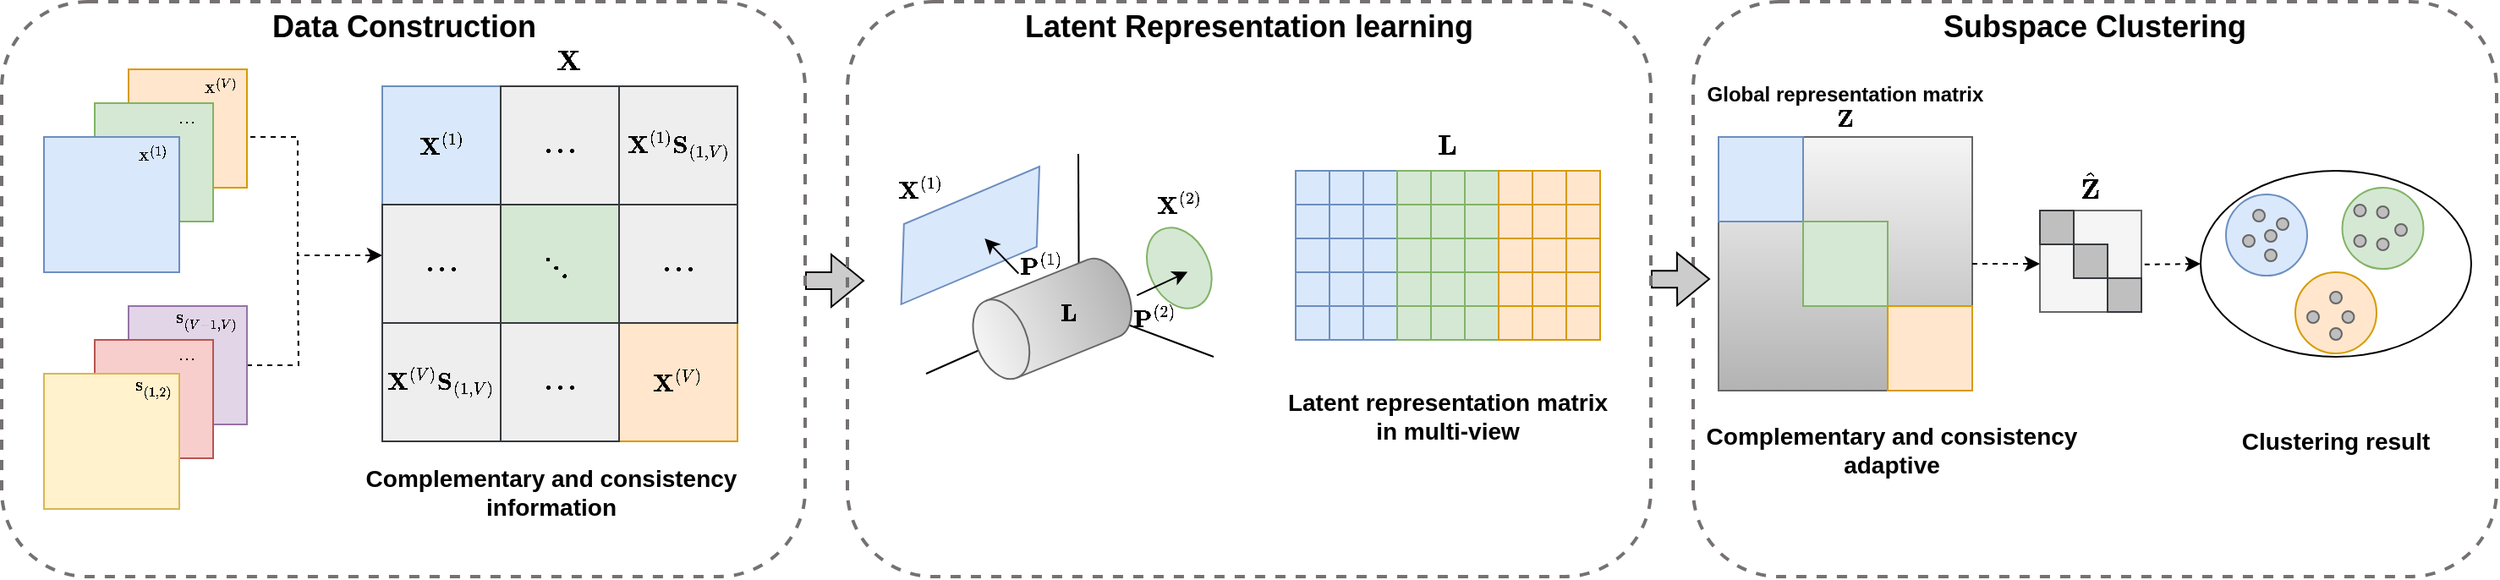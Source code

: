 <mxfile version="21.6.3" type="github">
  <diagram name="Page-1" id="2YBvvXClWsGukQMizWep">
    <mxGraphModel dx="1639" dy="985" grid="1" gridSize="10" guides="1" tooltips="1" connect="1" arrows="1" fold="1" page="1" pageScale="1" pageWidth="1654" pageHeight="1169" math="1" shadow="0">
      <root>
        <mxCell id="0" />
        <mxCell id="1" parent="0" />
        <mxCell id="ysqjjSb5tepzdiBI0oHy-163" value="" style="rounded=1;whiteSpace=wrap;html=1;fillColor=none;dashed=1;strokeColor=#767171;strokeWidth=2;" vertex="1" parent="1">
          <mxGeometry x="1015" y="50" width="475" height="340" as="geometry" />
        </mxCell>
        <mxCell id="ysqjjSb5tepzdiBI0oHy-188" value="" style="shape=flexArrow;endArrow=classic;html=1;rounded=0;fillColor=#CCCCCC;" edge="1" parent="1">
          <mxGeometry width="50" height="50" relative="1" as="geometry">
            <mxPoint x="990" y="214.17" as="sourcePoint" />
            <mxPoint x="1025" y="214" as="targetPoint" />
          </mxGeometry>
        </mxCell>
        <mxCell id="ysqjjSb5tepzdiBI0oHy-187" value="" style="shape=flexArrow;endArrow=classic;html=1;rounded=0;fillColor=#CCCCCC;fillStyle=auto;" edge="1" parent="1">
          <mxGeometry width="50" height="50" relative="1" as="geometry">
            <mxPoint x="490" y="215.0" as="sourcePoint" />
            <mxPoint x="525" y="215.0" as="targetPoint" />
          </mxGeometry>
        </mxCell>
        <mxCell id="ysqjjSb5tepzdiBI0oHy-164" value="" style="whiteSpace=wrap;html=1;aspect=fixed;fillColor=#f5f5f5;gradientColor=#b3b3b3;strokeColor=#666666;" vertex="1" parent="1">
          <mxGeometry x="1030" y="130" width="150" height="150" as="geometry" />
        </mxCell>
        <mxCell id="ysqjjSb5tepzdiBI0oHy-145" value="" style="rounded=1;whiteSpace=wrap;html=1;fillColor=none;dashed=1;strokeColor=#767171;strokeWidth=2;" vertex="1" parent="1">
          <mxGeometry x="515" y="50" width="475" height="340" as="geometry" />
        </mxCell>
        <mxCell id="ysqjjSb5tepzdiBI0oHy-98" value="" style="rounded=0;whiteSpace=wrap;html=1;" vertex="1" parent="1">
          <mxGeometry x="780" y="150" width="180" height="100" as="geometry" />
        </mxCell>
        <mxCell id="ysqjjSb5tepzdiBI0oHy-70" value="" style="rounded=1;whiteSpace=wrap;html=1;fillColor=none;dashed=1;strokeColor=#767171;strokeWidth=2;" vertex="1" parent="1">
          <mxGeometry x="15" y="50" width="475" height="340" as="geometry" />
        </mxCell>
        <mxCell id="ysqjjSb5tepzdiBI0oHy-49" value="" style="rounded=0;whiteSpace=wrap;html=1;" vertex="1" parent="1">
          <mxGeometry x="240" y="100" width="210" height="210" as="geometry" />
        </mxCell>
        <mxCell id="ysqjjSb5tepzdiBI0oHy-73" value="" style="edgeStyle=orthogonalEdgeStyle;rounded=0;orthogonalLoop=1;jettySize=auto;html=1;dashed=1;" edge="1" parent="1">
          <mxGeometry relative="1" as="geometry">
            <mxPoint x="150" y="130.0" as="sourcePoint" />
            <mxPoint x="240" y="200" as="targetPoint" />
            <Array as="points">
              <mxPoint x="190" y="130" />
              <mxPoint x="190" y="200" />
            </Array>
          </mxGeometry>
        </mxCell>
        <mxCell id="ysqjjSb5tepzdiBI0oHy-38" value="" style="rounded=0;whiteSpace=wrap;html=1;fillColor=#ffe6cc;strokeColor=#d79b00;" vertex="1" parent="1">
          <mxGeometry x="90" y="90" width="70" height="70" as="geometry" />
        </mxCell>
        <mxCell id="ysqjjSb5tepzdiBI0oHy-37" value="" style="rounded=0;whiteSpace=wrap;html=1;fillColor=#d5e8d4;strokeColor=#82b366;" vertex="1" parent="1">
          <mxGeometry x="70" y="110" width="70" height="70" as="geometry" />
        </mxCell>
        <mxCell id="ysqjjSb5tepzdiBI0oHy-35" value="" style="rounded=0;whiteSpace=wrap;html=1;fontSize=11;verticalAlign=top;align=right;fillColor=#dae8fc;strokeColor=#6c8ebf;" vertex="1" parent="1">
          <mxGeometry x="40" y="130" width="80" height="80" as="geometry" />
        </mxCell>
        <mxCell id="ysqjjSb5tepzdiBI0oHy-39" value="&lt;font style=&quot;font-size: 6px;&quot;&gt;$$\mathbf{X}^{(V)}$$&lt;/font&gt;" style="text;html=1;strokeColor=none;fillColor=none;align=center;verticalAlign=middle;whiteSpace=wrap;rounded=0;fontSize=9;" vertex="1" parent="1">
          <mxGeometry x="135" y="90" width="20" height="20" as="geometry" />
        </mxCell>
        <mxCell id="ysqjjSb5tepzdiBI0oHy-40" value="&lt;font style=&quot;font-size: 6px;&quot;&gt;$$\mathbf{...}$$&lt;/font&gt;" style="text;html=1;strokeColor=none;fillColor=none;align=center;verticalAlign=middle;whiteSpace=wrap;rounded=0;fontSize=9;" vertex="1" parent="1">
          <mxGeometry x="115" y="110" width="20" height="20" as="geometry" />
        </mxCell>
        <mxCell id="ysqjjSb5tepzdiBI0oHy-41" value="&lt;font style=&quot;font-size: 6px;&quot;&gt;$$\mathbf{X}^{(1)}$$&lt;/font&gt;" style="text;html=1;strokeColor=none;fillColor=none;align=center;verticalAlign=middle;whiteSpace=wrap;rounded=0;fontSize=9;" vertex="1" parent="1">
          <mxGeometry x="95" y="130" width="20" height="20" as="geometry" />
        </mxCell>
        <mxCell id="ysqjjSb5tepzdiBI0oHy-75" style="edgeStyle=orthogonalEdgeStyle;rounded=0;orthogonalLoop=1;jettySize=auto;html=1;dashed=1;endArrow=none;endFill=0;" edge="1" parent="1" source="ysqjjSb5tepzdiBI0oHy-43">
          <mxGeometry relative="1" as="geometry">
            <mxPoint x="190" y="200.0" as="targetPoint" />
          </mxGeometry>
        </mxCell>
        <mxCell id="ysqjjSb5tepzdiBI0oHy-43" value="" style="rounded=0;whiteSpace=wrap;html=1;fillColor=#e1d5e7;strokeColor=#9673a6;" vertex="1" parent="1">
          <mxGeometry x="90" y="230" width="70" height="70" as="geometry" />
        </mxCell>
        <mxCell id="ysqjjSb5tepzdiBI0oHy-44" value="" style="rounded=0;whiteSpace=wrap;html=1;fillColor=#f8cecc;strokeColor=#b85450;" vertex="1" parent="1">
          <mxGeometry x="70" y="250" width="70" height="70" as="geometry" />
        </mxCell>
        <mxCell id="ysqjjSb5tepzdiBI0oHy-45" value="" style="rounded=0;whiteSpace=wrap;html=1;fontSize=11;verticalAlign=top;align=right;fillColor=#fff2cc;strokeColor=#d6b656;" vertex="1" parent="1">
          <mxGeometry x="40" y="270" width="80" height="80" as="geometry" />
        </mxCell>
        <mxCell id="ysqjjSb5tepzdiBI0oHy-46" value="&lt;font style=&quot;font-size: 6px;&quot;&gt;$$\mathbf{S}_{(V-1,V)}$$&lt;/font&gt;" style="text;html=1;strokeColor=none;fillColor=none;align=center;verticalAlign=middle;whiteSpace=wrap;rounded=0;fontSize=9;" vertex="1" parent="1">
          <mxGeometry x="126" y="230" width="20" height="20" as="geometry" />
        </mxCell>
        <mxCell id="ysqjjSb5tepzdiBI0oHy-47" value="&lt;font style=&quot;font-size: 6px;&quot;&gt;$$\mathbf{...}$$&lt;/font&gt;" style="text;html=1;strokeColor=none;fillColor=none;align=center;verticalAlign=middle;whiteSpace=wrap;rounded=0;fontSize=9;" vertex="1" parent="1">
          <mxGeometry x="115" y="250" width="20" height="20" as="geometry" />
        </mxCell>
        <mxCell id="ysqjjSb5tepzdiBI0oHy-48" value="&lt;font style=&quot;font-size: 6px;&quot;&gt;$$\mathbf{S}_{(1,2)}$$&lt;/font&gt;" style="text;html=1;strokeColor=none;fillColor=none;align=center;verticalAlign=middle;whiteSpace=wrap;rounded=0;fontSize=9;" vertex="1" parent="1">
          <mxGeometry x="95" y="270" width="20" height="20" as="geometry" />
        </mxCell>
        <mxCell id="ysqjjSb5tepzdiBI0oHy-50" value="$$\mathbf{X}^{(1)}$$" style="rounded=0;whiteSpace=wrap;html=1;fillColor=#dae8fc;strokeColor=#6c8ebf;" vertex="1" parent="1">
          <mxGeometry x="240" y="100" width="70" height="70" as="geometry" />
        </mxCell>
        <mxCell id="ysqjjSb5tepzdiBI0oHy-51" value="" style="rounded=0;whiteSpace=wrap;html=1;fillColor=#d5e8d4;strokeColor=#82b366;" vertex="1" parent="1">
          <mxGeometry x="310" y="170" width="70" height="70" as="geometry" />
        </mxCell>
        <mxCell id="ysqjjSb5tepzdiBI0oHy-52" value="$$\mathbf{X}^{(V)}$$" style="rounded=0;whiteSpace=wrap;html=1;fillColor=#ffe6cc;strokeColor=#d79b00;" vertex="1" parent="1">
          <mxGeometry x="380" y="240" width="70" height="70" as="geometry" />
        </mxCell>
        <mxCell id="ysqjjSb5tepzdiBI0oHy-54" value="$$\mathbf{...}$$" style="rounded=0;whiteSpace=wrap;html=1;fillColor=#eeeeee;strokeColor=#36393d;" vertex="1" parent="1">
          <mxGeometry x="240" y="170" width="70" height="70" as="geometry" />
        </mxCell>
        <mxCell id="ysqjjSb5tepzdiBI0oHy-55" value="$$\mathbf{X}^{(V)}\mathbf{S}_{(1,V)}$$" style="rounded=0;whiteSpace=wrap;html=1;fillColor=#eeeeee;strokeColor=#36393d;" vertex="1" parent="1">
          <mxGeometry x="240" y="240" width="70" height="70" as="geometry" />
        </mxCell>
        <mxCell id="ysqjjSb5tepzdiBI0oHy-56" value="$$\mathbf{...}$$" style="rounded=0;whiteSpace=wrap;html=1;fillColor=#eeeeee;strokeColor=#36393d;" vertex="1" parent="1">
          <mxGeometry x="380" y="170" width="70" height="70" as="geometry" />
        </mxCell>
        <mxCell id="ysqjjSb5tepzdiBI0oHy-57" value="$$\mathbf{...}$$" style="rounded=0;whiteSpace=wrap;html=1;fillColor=#eeeeee;strokeColor=#36393d;" vertex="1" parent="1">
          <mxGeometry x="310" y="100" width="70" height="70" as="geometry" />
        </mxCell>
        <mxCell id="ysqjjSb5tepzdiBI0oHy-58" value="$$\mathbf{X}^{(1)}\mathbf{S}_{(1,V)}$$" style="rounded=0;whiteSpace=wrap;html=1;align=center;fillColor=#eeeeee;strokeColor=#36393d;" vertex="1" parent="1">
          <mxGeometry x="380" y="100" width="70" height="70" as="geometry" />
        </mxCell>
        <mxCell id="ysqjjSb5tepzdiBI0oHy-67" value="&lt;font style=&quot;font-size: 12px;&quot;&gt;$$\mathbf{...}$$&lt;/font&gt;" style="text;html=1;strokeColor=none;fillColor=none;align=center;verticalAlign=middle;whiteSpace=wrap;rounded=0;rotation=45;" vertex="1" parent="1">
          <mxGeometry x="315" y="190" width="60" height="30" as="geometry" />
        </mxCell>
        <mxCell id="ysqjjSb5tepzdiBI0oHy-69" value="$$\mathbf{...}$$" style="rounded=0;whiteSpace=wrap;html=1;fillColor=#eeeeee;strokeColor=#36393d;" vertex="1" parent="1">
          <mxGeometry x="310" y="240" width="70" height="70" as="geometry" />
        </mxCell>
        <mxCell id="ysqjjSb5tepzdiBI0oHy-71" value="&lt;b&gt;&lt;font style=&quot;font-size: 18px;&quot;&gt;Data Construction&lt;/font&gt;&lt;/b&gt;" style="text;html=1;strokeColor=none;fillColor=none;align=center;verticalAlign=middle;whiteSpace=wrap;rounded=0;" vertex="1" parent="1">
          <mxGeometry x="147.5" y="50" width="210" height="30" as="geometry" />
        </mxCell>
        <mxCell id="ysqjjSb5tepzdiBI0oHy-99" value="" style="whiteSpace=wrap;html=1;aspect=fixed;fillColor=#dae8fc;strokeColor=#6c8ebf;" vertex="1" parent="1">
          <mxGeometry x="780" y="150" width="20" height="20" as="geometry" />
        </mxCell>
        <mxCell id="ysqjjSb5tepzdiBI0oHy-100" value="" style="whiteSpace=wrap;html=1;aspect=fixed;fillColor=#dae8fc;strokeColor=#6c8ebf;" vertex="1" parent="1">
          <mxGeometry x="780" y="170" width="20" height="20" as="geometry" />
        </mxCell>
        <mxCell id="ysqjjSb5tepzdiBI0oHy-101" value="" style="whiteSpace=wrap;html=1;aspect=fixed;fillColor=#dae8fc;strokeColor=#6c8ebf;" vertex="1" parent="1">
          <mxGeometry x="780" y="190" width="20" height="20" as="geometry" />
        </mxCell>
        <mxCell id="ysqjjSb5tepzdiBI0oHy-102" value="" style="whiteSpace=wrap;html=1;aspect=fixed;fillColor=#dae8fc;strokeColor=#6c8ebf;" vertex="1" parent="1">
          <mxGeometry x="780" y="210" width="20" height="20" as="geometry" />
        </mxCell>
        <mxCell id="ysqjjSb5tepzdiBI0oHy-103" value="" style="whiteSpace=wrap;html=1;aspect=fixed;fillColor=#dae8fc;strokeColor=#6c8ebf;" vertex="1" parent="1">
          <mxGeometry x="780" y="230" width="20" height="20" as="geometry" />
        </mxCell>
        <mxCell id="ysqjjSb5tepzdiBI0oHy-104" value="" style="whiteSpace=wrap;html=1;aspect=fixed;fillColor=#dae8fc;strokeColor=#6c8ebf;" vertex="1" parent="1">
          <mxGeometry x="800" y="150" width="20" height="20" as="geometry" />
        </mxCell>
        <mxCell id="ysqjjSb5tepzdiBI0oHy-105" value="" style="whiteSpace=wrap;html=1;aspect=fixed;fillColor=#dae8fc;strokeColor=#6c8ebf;" vertex="1" parent="1">
          <mxGeometry x="800" y="170" width="20" height="20" as="geometry" />
        </mxCell>
        <mxCell id="ysqjjSb5tepzdiBI0oHy-106" value="" style="whiteSpace=wrap;html=1;aspect=fixed;fillColor=#dae8fc;strokeColor=#6c8ebf;" vertex="1" parent="1">
          <mxGeometry x="800" y="190" width="20" height="20" as="geometry" />
        </mxCell>
        <mxCell id="ysqjjSb5tepzdiBI0oHy-107" value="" style="whiteSpace=wrap;html=1;aspect=fixed;fillColor=#dae8fc;strokeColor=#6c8ebf;" vertex="1" parent="1">
          <mxGeometry x="800" y="210" width="20" height="20" as="geometry" />
        </mxCell>
        <mxCell id="ysqjjSb5tepzdiBI0oHy-108" value="" style="whiteSpace=wrap;html=1;aspect=fixed;fillColor=#dae8fc;strokeColor=#6c8ebf;" vertex="1" parent="1">
          <mxGeometry x="800" y="230" width="20" height="20" as="geometry" />
        </mxCell>
        <mxCell id="ysqjjSb5tepzdiBI0oHy-109" value="" style="whiteSpace=wrap;html=1;aspect=fixed;fillColor=#dae8fc;strokeColor=#6c8ebf;" vertex="1" parent="1">
          <mxGeometry x="820" y="150" width="20" height="20" as="geometry" />
        </mxCell>
        <mxCell id="ysqjjSb5tepzdiBI0oHy-110" value="" style="whiteSpace=wrap;html=1;aspect=fixed;fillColor=#dae8fc;strokeColor=#6c8ebf;" vertex="1" parent="1">
          <mxGeometry x="820" y="170" width="20" height="20" as="geometry" />
        </mxCell>
        <mxCell id="ysqjjSb5tepzdiBI0oHy-111" value="" style="whiteSpace=wrap;html=1;aspect=fixed;fillColor=#dae8fc;strokeColor=#6c8ebf;" vertex="1" parent="1">
          <mxGeometry x="820" y="190" width="20" height="20" as="geometry" />
        </mxCell>
        <mxCell id="ysqjjSb5tepzdiBI0oHy-112" value="" style="whiteSpace=wrap;html=1;aspect=fixed;fillColor=#dae8fc;strokeColor=#6c8ebf;" vertex="1" parent="1">
          <mxGeometry x="820" y="210" width="20" height="20" as="geometry" />
        </mxCell>
        <mxCell id="ysqjjSb5tepzdiBI0oHy-113" value="" style="whiteSpace=wrap;html=1;aspect=fixed;fillColor=#dae8fc;strokeColor=#6c8ebf;" vertex="1" parent="1">
          <mxGeometry x="820" y="230" width="20" height="20" as="geometry" />
        </mxCell>
        <mxCell id="ysqjjSb5tepzdiBI0oHy-114" value="" style="whiteSpace=wrap;html=1;aspect=fixed;fillColor=#d5e8d4;strokeColor=#82b366;" vertex="1" parent="1">
          <mxGeometry x="840" y="150" width="20" height="20" as="geometry" />
        </mxCell>
        <mxCell id="ysqjjSb5tepzdiBI0oHy-115" value="" style="whiteSpace=wrap;html=1;aspect=fixed;fillColor=#d5e8d4;strokeColor=#82b366;" vertex="1" parent="1">
          <mxGeometry x="840" y="170" width="20" height="20" as="geometry" />
        </mxCell>
        <mxCell id="ysqjjSb5tepzdiBI0oHy-116" value="" style="whiteSpace=wrap;html=1;aspect=fixed;fillColor=#d5e8d4;strokeColor=#82b366;" vertex="1" parent="1">
          <mxGeometry x="840" y="190" width="20" height="20" as="geometry" />
        </mxCell>
        <mxCell id="ysqjjSb5tepzdiBI0oHy-117" value="" style="whiteSpace=wrap;html=1;aspect=fixed;fillColor=#d5e8d4;strokeColor=#82b366;" vertex="1" parent="1">
          <mxGeometry x="840" y="210" width="20" height="20" as="geometry" />
        </mxCell>
        <mxCell id="ysqjjSb5tepzdiBI0oHy-118" value="" style="whiteSpace=wrap;html=1;aspect=fixed;fillColor=#d5e8d4;strokeColor=#82b366;" vertex="1" parent="1">
          <mxGeometry x="840" y="230" width="20" height="20" as="geometry" />
        </mxCell>
        <mxCell id="ysqjjSb5tepzdiBI0oHy-120" value="" style="whiteSpace=wrap;html=1;aspect=fixed;fillColor=#d5e8d4;strokeColor=#82b366;" vertex="1" parent="1">
          <mxGeometry x="860" y="150" width="20" height="20" as="geometry" />
        </mxCell>
        <mxCell id="ysqjjSb5tepzdiBI0oHy-121" value="" style="whiteSpace=wrap;html=1;aspect=fixed;fillColor=#d5e8d4;strokeColor=#82b366;" vertex="1" parent="1">
          <mxGeometry x="860" y="170" width="20" height="20" as="geometry" />
        </mxCell>
        <mxCell id="ysqjjSb5tepzdiBI0oHy-122" value="" style="whiteSpace=wrap;html=1;aspect=fixed;fillColor=#d5e8d4;strokeColor=#82b366;" vertex="1" parent="1">
          <mxGeometry x="860" y="190" width="20" height="20" as="geometry" />
        </mxCell>
        <mxCell id="ysqjjSb5tepzdiBI0oHy-123" value="" style="whiteSpace=wrap;html=1;aspect=fixed;fillColor=#d5e8d4;strokeColor=#82b366;" vertex="1" parent="1">
          <mxGeometry x="860" y="210" width="20" height="20" as="geometry" />
        </mxCell>
        <mxCell id="ysqjjSb5tepzdiBI0oHy-124" value="" style="whiteSpace=wrap;html=1;aspect=fixed;fillColor=#d5e8d4;strokeColor=#82b366;" vertex="1" parent="1">
          <mxGeometry x="860" y="230" width="20" height="20" as="geometry" />
        </mxCell>
        <mxCell id="ysqjjSb5tepzdiBI0oHy-125" value="" style="whiteSpace=wrap;html=1;aspect=fixed;fillColor=#d5e8d4;strokeColor=#82b366;" vertex="1" parent="1">
          <mxGeometry x="880" y="150" width="20" height="20" as="geometry" />
        </mxCell>
        <mxCell id="ysqjjSb5tepzdiBI0oHy-126" value="" style="whiteSpace=wrap;html=1;aspect=fixed;fillColor=#d5e8d4;strokeColor=#82b366;" vertex="1" parent="1">
          <mxGeometry x="880" y="170" width="20" height="20" as="geometry" />
        </mxCell>
        <mxCell id="ysqjjSb5tepzdiBI0oHy-127" value="" style="whiteSpace=wrap;html=1;aspect=fixed;fillColor=#d5e8d4;strokeColor=#82b366;" vertex="1" parent="1">
          <mxGeometry x="880" y="190" width="20" height="20" as="geometry" />
        </mxCell>
        <mxCell id="ysqjjSb5tepzdiBI0oHy-128" value="" style="whiteSpace=wrap;html=1;aspect=fixed;fillColor=#d5e8d4;strokeColor=#82b366;" vertex="1" parent="1">
          <mxGeometry x="880" y="210" width="20" height="20" as="geometry" />
        </mxCell>
        <mxCell id="ysqjjSb5tepzdiBI0oHy-129" value="" style="whiteSpace=wrap;html=1;aspect=fixed;fillColor=#d5e8d4;strokeColor=#82b366;" vertex="1" parent="1">
          <mxGeometry x="880" y="230" width="20" height="20" as="geometry" />
        </mxCell>
        <mxCell id="ysqjjSb5tepzdiBI0oHy-130" value="" style="whiteSpace=wrap;html=1;aspect=fixed;fillColor=#ffe6cc;strokeColor=#d79b00;" vertex="1" parent="1">
          <mxGeometry x="900" y="150" width="20" height="20" as="geometry" />
        </mxCell>
        <mxCell id="ysqjjSb5tepzdiBI0oHy-131" value="" style="whiteSpace=wrap;html=1;aspect=fixed;fillColor=#ffe6cc;strokeColor=#d79b00;" vertex="1" parent="1">
          <mxGeometry x="900" y="170" width="20" height="20" as="geometry" />
        </mxCell>
        <mxCell id="ysqjjSb5tepzdiBI0oHy-132" value="" style="whiteSpace=wrap;html=1;aspect=fixed;fillColor=#ffe6cc;strokeColor=#d79b00;" vertex="1" parent="1">
          <mxGeometry x="900" y="190" width="20" height="20" as="geometry" />
        </mxCell>
        <mxCell id="ysqjjSb5tepzdiBI0oHy-133" value="" style="whiteSpace=wrap;html=1;aspect=fixed;fillColor=#ffe6cc;strokeColor=#d79b00;" vertex="1" parent="1">
          <mxGeometry x="900" y="210" width="20" height="20" as="geometry" />
        </mxCell>
        <mxCell id="ysqjjSb5tepzdiBI0oHy-134" value="" style="whiteSpace=wrap;html=1;aspect=fixed;fillColor=#ffe6cc;strokeColor=#d79b00;" vertex="1" parent="1">
          <mxGeometry x="900" y="230" width="20" height="20" as="geometry" />
        </mxCell>
        <mxCell id="ysqjjSb5tepzdiBI0oHy-135" value="" style="whiteSpace=wrap;html=1;aspect=fixed;fillColor=#ffe6cc;strokeColor=#d79b00;" vertex="1" parent="1">
          <mxGeometry x="920" y="150" width="20" height="20" as="geometry" />
        </mxCell>
        <mxCell id="ysqjjSb5tepzdiBI0oHy-136" value="" style="whiteSpace=wrap;html=1;aspect=fixed;fillColor=#ffe6cc;strokeColor=#d79b00;" vertex="1" parent="1">
          <mxGeometry x="920" y="170" width="20" height="20" as="geometry" />
        </mxCell>
        <mxCell id="ysqjjSb5tepzdiBI0oHy-137" value="" style="whiteSpace=wrap;html=1;aspect=fixed;fillColor=#ffe6cc;strokeColor=#d79b00;" vertex="1" parent="1">
          <mxGeometry x="920" y="190" width="20" height="20" as="geometry" />
        </mxCell>
        <mxCell id="ysqjjSb5tepzdiBI0oHy-138" value="" style="whiteSpace=wrap;html=1;aspect=fixed;fillColor=#ffe6cc;strokeColor=#d79b00;" vertex="1" parent="1">
          <mxGeometry x="920" y="210" width="20" height="20" as="geometry" />
        </mxCell>
        <mxCell id="ysqjjSb5tepzdiBI0oHy-139" value="" style="whiteSpace=wrap;html=1;aspect=fixed;fillColor=#ffe6cc;strokeColor=#d79b00;" vertex="1" parent="1">
          <mxGeometry x="920" y="230" width="20" height="20" as="geometry" />
        </mxCell>
        <mxCell id="ysqjjSb5tepzdiBI0oHy-140" value="" style="whiteSpace=wrap;html=1;aspect=fixed;fillColor=#ffe6cc;strokeColor=#d79b00;" vertex="1" parent="1">
          <mxGeometry x="940" y="150" width="20" height="20" as="geometry" />
        </mxCell>
        <mxCell id="ysqjjSb5tepzdiBI0oHy-141" value="" style="whiteSpace=wrap;html=1;aspect=fixed;fillColor=#ffe6cc;strokeColor=#d79b00;" vertex="1" parent="1">
          <mxGeometry x="940" y="170" width="20" height="20" as="geometry" />
        </mxCell>
        <mxCell id="ysqjjSb5tepzdiBI0oHy-142" value="" style="whiteSpace=wrap;html=1;aspect=fixed;fillColor=#ffe6cc;strokeColor=#d79b00;" vertex="1" parent="1">
          <mxGeometry x="940" y="190" width="20" height="20" as="geometry" />
        </mxCell>
        <mxCell id="ysqjjSb5tepzdiBI0oHy-143" value="" style="whiteSpace=wrap;html=1;aspect=fixed;fillColor=#ffe6cc;strokeColor=#d79b00;" vertex="1" parent="1">
          <mxGeometry x="940" y="210" width="20" height="20" as="geometry" />
        </mxCell>
        <mxCell id="ysqjjSb5tepzdiBI0oHy-144" value="" style="whiteSpace=wrap;html=1;aspect=fixed;fillColor=#ffe6cc;strokeColor=#d79b00;" vertex="1" parent="1">
          <mxGeometry x="940" y="230" width="20" height="20" as="geometry" />
        </mxCell>
        <mxCell id="ysqjjSb5tepzdiBI0oHy-160" value="" style="group" vertex="1" connectable="0" parent="1">
          <mxGeometry x="530.002" y="140" width="207.71" height="138.065" as="geometry" />
        </mxCell>
        <mxCell id="ysqjjSb5tepzdiBI0oHy-77" value="" style="endArrow=none;html=1;rounded=0;" edge="1" parent="ysqjjSb5tepzdiBI0oHy-160">
          <mxGeometry width="50" height="50" relative="1" as="geometry">
            <mxPoint x="121.868" y="90" as="sourcePoint" />
            <mxPoint x="121.508" as="targetPoint" />
          </mxGeometry>
        </mxCell>
        <mxCell id="ysqjjSb5tepzdiBI0oHy-79" value="" style="endArrow=none;html=1;rounded=0;" edge="1" parent="ysqjjSb5tepzdiBI0oHy-160">
          <mxGeometry width="50" height="50" relative="1" as="geometry">
            <mxPoint x="201.508" y="120" as="sourcePoint" />
            <mxPoint x="121.508" y="90" as="targetPoint" />
          </mxGeometry>
        </mxCell>
        <mxCell id="ysqjjSb5tepzdiBI0oHy-147" value="" style="endArrow=none;html=1;rounded=0;" edge="1" parent="ysqjjSb5tepzdiBI0oHy-160">
          <mxGeometry width="50" height="50" relative="1" as="geometry">
            <mxPoint x="31.508" y="130" as="sourcePoint" />
            <mxPoint x="121.508" y="90" as="targetPoint" />
          </mxGeometry>
        </mxCell>
        <mxCell id="ysqjjSb5tepzdiBI0oHy-80" value="" style="shape=cylinder3;whiteSpace=wrap;html=1;boundedLbl=1;backgroundOutline=1;size=15;rotation=248;container=0;fillColor=#f5f5f5;strokeColor=#666666;gradientColor=#b3b3b3;" vertex="1" parent="ysqjjSb5tepzdiBI0oHy-160">
          <mxGeometry x="81.508" y="50" width="49.12" height="95" as="geometry" />
        </mxCell>
        <mxCell id="ysqjjSb5tepzdiBI0oHy-82" value="" style="ellipse;whiteSpace=wrap;html=1;rotation=65;container=0;fillColor=#d5e8d4;strokeColor=#82b366;" vertex="1" parent="ysqjjSb5tepzdiBI0oHy-160">
          <mxGeometry x="156.148" y="49.85" width="50" height="35.3" as="geometry" />
        </mxCell>
        <mxCell id="ysqjjSb5tepzdiBI0oHy-83" value="" style="shape=parallelogram;perimeter=parallelogramPerimeter;whiteSpace=wrap;html=1;fixedSize=1;rotation=337;size=20;container=0;fillColor=#dae8fc;strokeColor=#6c8ebf;" vertex="1" parent="ysqjjSb5tepzdiBI0oHy-160">
          <mxGeometry x="4.148" y="26.72" width="107" height="43" as="geometry" />
        </mxCell>
        <mxCell id="ysqjjSb5tepzdiBI0oHy-85" value="" style="endArrow=classic;html=1;rounded=0;" edge="1" parent="ysqjjSb5tepzdiBI0oHy-160">
          <mxGeometry width="50" height="50" relative="1" as="geometry">
            <mxPoint x="86.148" y="70.72" as="sourcePoint" />
            <mxPoint x="66.148" y="50" as="targetPoint" />
          </mxGeometry>
        </mxCell>
        <mxCell id="ysqjjSb5tepzdiBI0oHy-87" value="" style="endArrow=classic;html=1;rounded=0;" edge="1" parent="ysqjjSb5tepzdiBI0oHy-160">
          <mxGeometry width="50" height="50" relative="1" as="geometry">
            <mxPoint x="156.148" y="83.72" as="sourcePoint" />
            <mxPoint x="186.148" y="69.72" as="targetPoint" />
          </mxGeometry>
        </mxCell>
        <mxCell id="ysqjjSb5tepzdiBI0oHy-96" value="$$\mathbf{P}^{(2)}$$" style="text;html=1;strokeColor=none;fillColor=none;align=center;verticalAlign=middle;whiteSpace=wrap;rounded=0;" vertex="1" parent="ysqjjSb5tepzdiBI0oHy-160">
          <mxGeometry x="156" y="87" width="22.32" height="20" as="geometry" />
        </mxCell>
        <mxCell id="ysqjjSb5tepzdiBI0oHy-91" value="$$\mathbf{X}^{(2)}$$" style="text;html=1;strokeColor=none;fillColor=none;align=center;verticalAlign=middle;whiteSpace=wrap;rounded=0;" vertex="1" parent="ysqjjSb5tepzdiBI0oHy-160">
          <mxGeometry x="168.828" y="20" width="24.64" height="20" as="geometry" />
        </mxCell>
        <mxCell id="ysqjjSb5tepzdiBI0oHy-95" value="$$\mathbf{P}^{(1)}$$" style="text;html=1;strokeColor=none;fillColor=none;align=center;verticalAlign=middle;whiteSpace=wrap;rounded=0;" vertex="1" parent="ysqjjSb5tepzdiBI0oHy-160">
          <mxGeometry x="88.828" y="56" width="22.32" height="20" as="geometry" />
        </mxCell>
        <mxCell id="ysqjjSb5tepzdiBI0oHy-90" value="$$\mathbf{X}^{(1)}$$" style="text;html=1;strokeColor=none;fillColor=none;align=center;verticalAlign=middle;whiteSpace=wrap;rounded=0;" vertex="1" parent="ysqjjSb5tepzdiBI0oHy-160">
          <mxGeometry x="16.148" y="10.72" width="24.64" height="20" as="geometry" />
        </mxCell>
        <mxCell id="ysqjjSb5tepzdiBI0oHy-88" value="$$\mathbf{L}$$" style="text;html=1;strokeColor=none;fillColor=none;align=center;verticalAlign=middle;whiteSpace=wrap;rounded=0;" vertex="1" parent="ysqjjSb5tepzdiBI0oHy-160">
          <mxGeometry x="96.148" y="85.15" width="40" height="20" as="geometry" />
        </mxCell>
        <mxCell id="ysqjjSb5tepzdiBI0oHy-161" value="&lt;b&gt;&lt;font style=&quot;font-size: 18px;&quot;&gt;Latent Representation learning&lt;/font&gt;&lt;/b&gt;" style="text;html=1;strokeColor=none;fillColor=none;align=center;verticalAlign=middle;whiteSpace=wrap;rounded=0;" vertex="1" parent="1">
          <mxGeometry x="606.25" y="50" width="292.5" height="30" as="geometry" />
        </mxCell>
        <mxCell id="ysqjjSb5tepzdiBI0oHy-165" value="&lt;b&gt;&lt;font style=&quot;font-size: 18px;&quot;&gt;Subspace Clustering&lt;/font&gt;&lt;/b&gt;" style="text;html=1;strokeColor=none;fillColor=none;align=center;verticalAlign=middle;whiteSpace=wrap;rounded=0;" vertex="1" parent="1">
          <mxGeometry x="1106.25" y="50" width="292.5" height="30" as="geometry" />
        </mxCell>
        <mxCell id="ysqjjSb5tepzdiBI0oHy-167" value="" style="whiteSpace=wrap;html=1;aspect=fixed;fillColor=#dae8fc;strokeColor=#6c8ebf;" vertex="1" parent="1">
          <mxGeometry x="1030" y="130" width="50" height="50" as="geometry" />
        </mxCell>
        <mxCell id="ysqjjSb5tepzdiBI0oHy-168" value="" style="whiteSpace=wrap;html=1;aspect=fixed;fillColor=#d5e8d4;strokeColor=#82b366;" vertex="1" parent="1">
          <mxGeometry x="1080" y="180" width="50" height="50" as="geometry" />
        </mxCell>
        <mxCell id="ysqjjSb5tepzdiBI0oHy-169" value="" style="whiteSpace=wrap;html=1;aspect=fixed;fillColor=#ffe6cc;strokeColor=#d79b00;" vertex="1" parent="1">
          <mxGeometry x="1130" y="230" width="50" height="50" as="geometry" />
        </mxCell>
        <mxCell id="ysqjjSb5tepzdiBI0oHy-170" value="" style="whiteSpace=wrap;html=1;aspect=fixed;fillColor=#f5f5f5;strokeColor=#666666;fontColor=#333333;" vertex="1" parent="1">
          <mxGeometry x="1220" y="173.5" width="60" height="60" as="geometry" />
        </mxCell>
        <mxCell id="ysqjjSb5tepzdiBI0oHy-171" value="" style="ellipse;whiteSpace=wrap;html=1;" vertex="1" parent="1">
          <mxGeometry x="1315" y="150" width="160" height="110" as="geometry" />
        </mxCell>
        <mxCell id="ysqjjSb5tepzdiBI0oHy-172" value="$$\mathbf{Z}$$" style="text;html=1;strokeColor=none;fillColor=none;align=center;verticalAlign=middle;whiteSpace=wrap;rounded=0;" vertex="1" parent="1">
          <mxGeometry x="1090" y="110" width="30" height="20" as="geometry" />
        </mxCell>
        <mxCell id="ysqjjSb5tepzdiBI0oHy-174" value="&lt;span style=&quot;color: rgb(0, 0, 0); font-family: Helvetica; font-style: normal; font-variant-ligatures: normal; font-variant-caps: normal; font-weight: 400; letter-spacing: normal; orphans: 2; text-indent: 0px; text-transform: none; widows: 2; word-spacing: 0px; -webkit-text-stroke-width: 0px; background-color: rgb(251, 251, 251); text-decoration-thickness: initial; text-decoration-style: initial; text-decoration-color: initial; float: none; display: inline !important;&quot;&gt;&lt;font style=&quot;font-size: 14px;&quot;&gt;$$\hat{\mathbf{Z}}$$&lt;/font&gt;&lt;/span&gt;" style="text;whiteSpace=wrap;html=1;align=center;verticalAlign=middle;" vertex="1" parent="1">
          <mxGeometry x="1235" y="143.5" width="30" height="30" as="geometry" />
        </mxCell>
        <mxCell id="ysqjjSb5tepzdiBI0oHy-175" value="&lt;b&gt;Global representation matrix&lt;/b&gt;" style="text;html=1;strokeColor=none;fillColor=none;align=center;verticalAlign=middle;whiteSpace=wrap;rounded=0;" vertex="1" parent="1">
          <mxGeometry x="1020" y="90" width="170" height="30" as="geometry" />
        </mxCell>
        <mxCell id="ysqjjSb5tepzdiBI0oHy-177" value="" style="whiteSpace=wrap;html=1;aspect=fixed;fillColor=#bfbfbf;strokeColor=#36393d;" vertex="1" parent="1">
          <mxGeometry x="1220" y="173.5" width="20" height="20" as="geometry" />
        </mxCell>
        <mxCell id="ysqjjSb5tepzdiBI0oHy-179" value="" style="whiteSpace=wrap;html=1;aspect=fixed;fillColor=#bfbfbf;strokeColor=#36393d;" vertex="1" parent="1">
          <mxGeometry x="1240" y="193.5" width="20" height="20" as="geometry" />
        </mxCell>
        <mxCell id="ysqjjSb5tepzdiBI0oHy-180" value="" style="whiteSpace=wrap;html=1;aspect=fixed;fillColor=#bfbfbf;strokeColor=#36393d;" vertex="1" parent="1">
          <mxGeometry x="1260" y="213.5" width="20" height="20" as="geometry" />
        </mxCell>
        <mxCell id="ysqjjSb5tepzdiBI0oHy-181" value="&lt;font style=&quot;font-size: 14px;&quot;&gt;$$\mathbf{L}$$&lt;/font&gt;" style="text;html=1;strokeColor=none;fillColor=none;align=center;verticalAlign=middle;whiteSpace=wrap;rounded=0;" vertex="1" parent="1">
          <mxGeometry x="840" y="120" width="60" height="30" as="geometry" />
        </mxCell>
        <mxCell id="ysqjjSb5tepzdiBI0oHy-182" value="&lt;b&gt;&lt;font style=&quot;font-size: 14px;&quot;&gt;Latent representation matrix in multi-view&lt;/font&gt;&lt;/b&gt;" style="text;html=1;strokeColor=none;fillColor=none;align=center;verticalAlign=middle;whiteSpace=wrap;rounded=0;" vertex="1" parent="1">
          <mxGeometry x="770" y="280" width="200" height="30" as="geometry" />
        </mxCell>
        <mxCell id="ysqjjSb5tepzdiBI0oHy-184" value="&lt;b&gt;&lt;font style=&quot;font-size: 14px;&quot;&gt;Complementary and consistency information&lt;/font&gt;&lt;/b&gt;" style="text;html=1;strokeColor=none;fillColor=none;align=center;verticalAlign=middle;whiteSpace=wrap;rounded=0;" vertex="1" parent="1">
          <mxGeometry x="200" y="325" width="280" height="30" as="geometry" />
        </mxCell>
        <mxCell id="ysqjjSb5tepzdiBI0oHy-185" value="&lt;b&gt;&lt;font style=&quot;font-size: 14px;&quot;&gt;Complementary and consistency adaptive&lt;/font&gt;&lt;/b&gt;" style="text;html=1;strokeColor=none;fillColor=none;align=center;verticalAlign=middle;whiteSpace=wrap;rounded=0;" vertex="1" parent="1">
          <mxGeometry x="1020" y="300" width="225" height="30" as="geometry" />
        </mxCell>
        <mxCell id="ysqjjSb5tepzdiBI0oHy-186" value="&lt;b&gt;&lt;font style=&quot;font-size: 14px;&quot;&gt;Clustering result&lt;/font&gt;&lt;/b&gt;" style="text;html=1;strokeColor=none;fillColor=none;align=center;verticalAlign=middle;whiteSpace=wrap;rounded=0;" vertex="1" parent="1">
          <mxGeometry x="1330" y="295" width="130" height="30" as="geometry" />
        </mxCell>
        <mxCell id="ysqjjSb5tepzdiBI0oHy-190" value="" style="ellipse;whiteSpace=wrap;html=1;aspect=fixed;fillColor=#dae8fc;strokeColor=#6c8ebf;" vertex="1" parent="1">
          <mxGeometry x="1330" y="164.03" width="48" height="48" as="geometry" />
        </mxCell>
        <mxCell id="ysqjjSb5tepzdiBI0oHy-191" value="" style="ellipse;whiteSpace=wrap;html=1;aspect=fixed;fillColor=#d5e8d4;strokeColor=#82b366;" vertex="1" parent="1">
          <mxGeometry x="1398.75" y="160" width="48" height="48" as="geometry" />
        </mxCell>
        <mxCell id="ysqjjSb5tepzdiBI0oHy-192" value="" style="ellipse;whiteSpace=wrap;html=1;aspect=fixed;fillColor=#ffe6cc;strokeColor=#d79b00;" vertex="1" parent="1">
          <mxGeometry x="1371" y="210" width="48" height="48" as="geometry" />
        </mxCell>
        <mxCell id="ysqjjSb5tepzdiBI0oHy-198" value="" style="ellipse;whiteSpace=wrap;html=1;aspect=fixed;fillColor=#bfbfbf;strokeColor=#666666;gradientColor=none;" vertex="1" parent="1">
          <mxGeometry x="1360" y="178" width="7" height="7" as="geometry" />
        </mxCell>
        <mxCell id="ysqjjSb5tepzdiBI0oHy-206" value="" style="ellipse;whiteSpace=wrap;html=1;aspect=fixed;fillColor=#bfbfbf;strokeColor=#666666;gradientColor=none;" vertex="1" parent="1">
          <mxGeometry x="1340" y="188" width="7" height="7" as="geometry" />
        </mxCell>
        <mxCell id="ysqjjSb5tepzdiBI0oHy-207" value="" style="ellipse;whiteSpace=wrap;html=1;aspect=fixed;fillColor=#bfbfbf;strokeColor=#666666;gradientColor=none;" vertex="1" parent="1">
          <mxGeometry x="1353" y="196.5" width="7" height="7" as="geometry" />
        </mxCell>
        <mxCell id="ysqjjSb5tepzdiBI0oHy-208" value="" style="ellipse;whiteSpace=wrap;html=1;aspect=fixed;fillColor=#bfbfbf;strokeColor=#666666;gradientColor=none;" vertex="1" parent="1">
          <mxGeometry x="1346" y="173" width="7" height="7" as="geometry" />
        </mxCell>
        <mxCell id="ysqjjSb5tepzdiBI0oHy-209" value="" style="ellipse;whiteSpace=wrap;html=1;aspect=fixed;fillColor=#bfbfbf;strokeColor=#666666;gradientColor=none;" vertex="1" parent="1">
          <mxGeometry x="1353" y="185" width="7" height="7" as="geometry" />
        </mxCell>
        <mxCell id="ysqjjSb5tepzdiBI0oHy-210" value="" style="ellipse;whiteSpace=wrap;html=1;aspect=fixed;fillColor=#bfbfbf;strokeColor=#666666;gradientColor=none;" vertex="1" parent="1">
          <mxGeometry x="1378" y="233" width="7" height="7" as="geometry" />
        </mxCell>
        <mxCell id="ysqjjSb5tepzdiBI0oHy-211" value="" style="ellipse;whiteSpace=wrap;html=1;aspect=fixed;fillColor=#bfbfbf;strokeColor=#666666;gradientColor=none;" vertex="1" parent="1">
          <mxGeometry x="1391.5" y="243" width="7" height="7" as="geometry" />
        </mxCell>
        <mxCell id="ysqjjSb5tepzdiBI0oHy-212" value="" style="ellipse;whiteSpace=wrap;html=1;aspect=fixed;fillColor=#bfbfbf;strokeColor=#666666;gradientColor=none;" vertex="1" parent="1">
          <mxGeometry x="1391.5" y="221.5" width="7" height="7" as="geometry" />
        </mxCell>
        <mxCell id="ysqjjSb5tepzdiBI0oHy-213" value="" style="ellipse;whiteSpace=wrap;html=1;aspect=fixed;fillColor=#bfbfbf;strokeColor=#666666;gradientColor=none;" vertex="1" parent="1">
          <mxGeometry x="1398.75" y="233" width="7" height="7" as="geometry" />
        </mxCell>
        <mxCell id="ysqjjSb5tepzdiBI0oHy-214" value="" style="ellipse;whiteSpace=wrap;html=1;aspect=fixed;fillColor=#bfbfbf;strokeColor=#666666;gradientColor=none;" vertex="1" parent="1">
          <mxGeometry x="1405.75" y="170" width="7" height="7" as="geometry" />
        </mxCell>
        <mxCell id="ysqjjSb5tepzdiBI0oHy-215" value="" style="ellipse;whiteSpace=wrap;html=1;aspect=fixed;fillColor=#bfbfbf;strokeColor=#666666;gradientColor=none;" vertex="1" parent="1">
          <mxGeometry x="1419.25" y="171" width="7" height="7" as="geometry" />
        </mxCell>
        <mxCell id="ysqjjSb5tepzdiBI0oHy-216" value="" style="ellipse;whiteSpace=wrap;html=1;aspect=fixed;fillColor=#bfbfbf;strokeColor=#666666;gradientColor=none;" vertex="1" parent="1">
          <mxGeometry x="1405.75" y="188" width="7" height="7" as="geometry" />
        </mxCell>
        <mxCell id="ysqjjSb5tepzdiBI0oHy-217" value="" style="ellipse;whiteSpace=wrap;html=1;aspect=fixed;fillColor=#bfbfbf;strokeColor=#666666;gradientColor=none;" vertex="1" parent="1">
          <mxGeometry x="1430" y="181.5" width="7" height="7" as="geometry" />
        </mxCell>
        <mxCell id="ysqjjSb5tepzdiBI0oHy-218" value="" style="ellipse;whiteSpace=wrap;html=1;aspect=fixed;fillColor=#bfbfbf;strokeColor=#666666;gradientColor=none;" vertex="1" parent="1">
          <mxGeometry x="1419.25" y="190" width="7" height="7" as="geometry" />
        </mxCell>
        <mxCell id="ysqjjSb5tepzdiBI0oHy-224" value="" style="endArrow=classic;html=1;rounded=0;dashed=1;" edge="1" parent="1">
          <mxGeometry width="50" height="50" relative="1" as="geometry">
            <mxPoint x="1180" y="205" as="sourcePoint" />
            <mxPoint x="1220" y="205" as="targetPoint" />
          </mxGeometry>
        </mxCell>
        <mxCell id="ysqjjSb5tepzdiBI0oHy-225" value="" style="endArrow=classic;html=1;rounded=0;dashed=1;entryX=0;entryY=0.5;entryDx=0;entryDy=0;exitX=1.032;exitY=0.532;exitDx=0;exitDy=0;exitPerimeter=0;" edge="1" parent="1" source="ysqjjSb5tepzdiBI0oHy-170" target="ysqjjSb5tepzdiBI0oHy-171">
          <mxGeometry width="50" height="50" relative="1" as="geometry">
            <mxPoint x="1285" y="205" as="sourcePoint" />
            <mxPoint x="1310" y="205" as="targetPoint" />
          </mxGeometry>
        </mxCell>
        <mxCell id="ysqjjSb5tepzdiBI0oHy-226" value="&lt;font style=&quot;font-size: 14px;&quot;&gt;$$\mathbf{X}$$&lt;/font&gt;" style="text;html=1;strokeColor=none;fillColor=none;align=center;verticalAlign=middle;whiteSpace=wrap;rounded=0;" vertex="1" parent="1">
          <mxGeometry x="320" y="70" width="60" height="30" as="geometry" />
        </mxCell>
      </root>
    </mxGraphModel>
  </diagram>
</mxfile>
